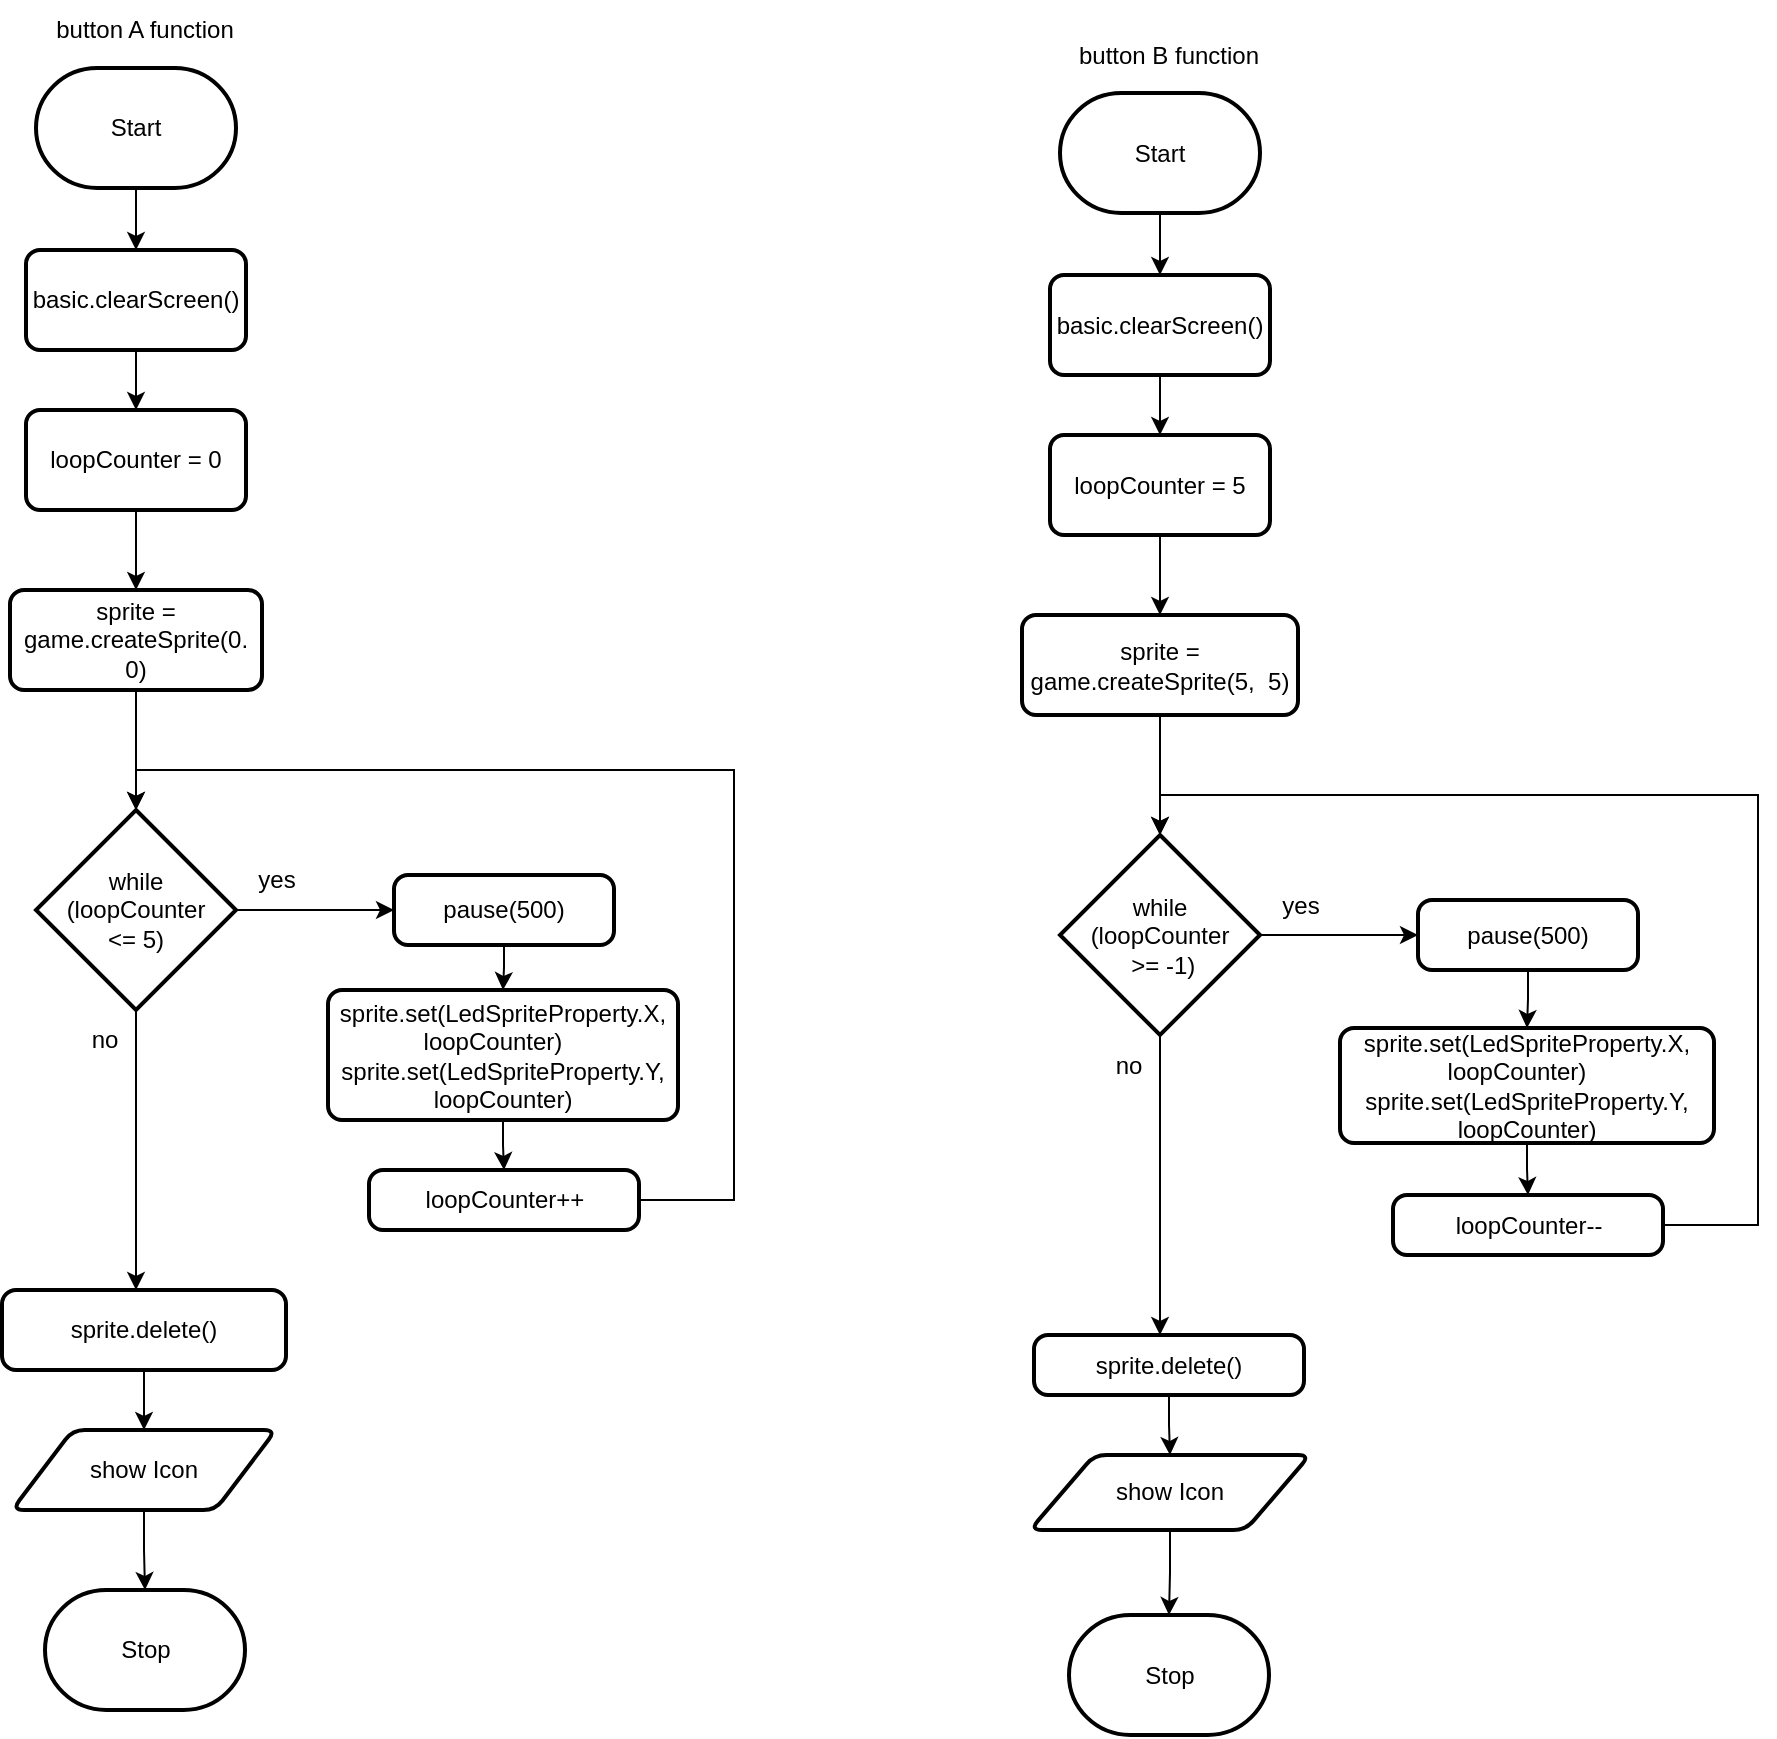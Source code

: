 <mxfile>
    <diagram id="HIP3nbAZw_EuaXWnEj3U" name="Page-1">
        <mxGraphModel dx="1064" dy="872" grid="1" gridSize="10" guides="1" tooltips="1" connect="1" arrows="1" fold="1" page="1" pageScale="1" pageWidth="850" pageHeight="1100" math="0" shadow="0">
            <root>
                <mxCell id="0"/>
                <mxCell id="1" parent="0"/>
                <mxCell id="7" value="" style="edgeStyle=orthogonalEdgeStyle;html=1;" parent="1" source="2" target="6" edge="1">
                    <mxGeometry relative="1" as="geometry"/>
                </mxCell>
                <mxCell id="2" value="Start" style="strokeWidth=2;html=1;shape=mxgraph.flowchart.terminator;whiteSpace=wrap;" parent="1" vertex="1">
                    <mxGeometry x="371" y="79" width="100" height="60" as="geometry"/>
                </mxCell>
                <mxCell id="3" value="Stop" style="strokeWidth=2;html=1;shape=mxgraph.flowchart.terminator;whiteSpace=wrap;" parent="1" vertex="1">
                    <mxGeometry x="375.5" y="840" width="100" height="60" as="geometry"/>
                </mxCell>
                <mxCell id="5" value="button A function" style="text;html=1;align=center;verticalAlign=middle;resizable=0;points=[];autosize=1;strokeColor=none;fillColor=none;" parent="1" vertex="1">
                    <mxGeometry x="370" y="45" width="110" height="30" as="geometry"/>
                </mxCell>
                <mxCell id="12" value="" style="edgeStyle=orthogonalEdgeStyle;html=1;" parent="1" source="6" target="8" edge="1">
                    <mxGeometry relative="1" as="geometry"/>
                </mxCell>
                <mxCell id="6" value="basic.clearScreen()" style="rounded=1;whiteSpace=wrap;html=1;absoluteArcSize=1;arcSize=14;strokeWidth=2;" parent="1" vertex="1">
                    <mxGeometry x="366" y="170" width="110" height="50" as="geometry"/>
                </mxCell>
                <mxCell id="13" value="" style="edgeStyle=orthogonalEdgeStyle;html=1;rounded=0;" parent="1" source="8" target="9" edge="1">
                    <mxGeometry relative="1" as="geometry"/>
                </mxCell>
                <mxCell id="8" value="loopCounter = 0&lt;span style=&quot;color: rgba(0, 0, 0, 0); font-family: monospace; font-size: 0px; text-align: start;&quot;&gt;%3CmxGraphModel%3E%3Croot%3E%3CmxCell%20id%3D%220%22%2F%3E%3CmxCell%20id%3D%221%22%20parent%3D%220%22%2F%3E%3CmxCell%20id%3D%222%22%20value%3D%22basic.clearScreen()%22%20style%3D%22rounded%3D1%3BwhiteSpace%3Dwrap%3Bhtml%3D1%3BabsoluteArcSize%3D1%3BarcSize%3D14%3BstrokeWidth%3D2%3B%22%20vertex%3D%221%22%20parent%3D%221%22%3E%3CmxGeometry%20x%3D%22365%22%20y%3D%22170%22%20width%3D%22110%22%20height%3D%2250%22%20as%3D%22geometry%22%2F%3E%3C%2FmxCell%3E%3C%2Froot%3E%3C%2FmxGraphModel%3E&lt;/span&gt;" style="rounded=1;whiteSpace=wrap;html=1;absoluteArcSize=1;arcSize=14;strokeWidth=2;" parent="1" vertex="1">
                    <mxGeometry x="366" y="250" width="110" height="50" as="geometry"/>
                </mxCell>
                <mxCell id="18" value="" style="edgeStyle=orthogonalEdgeStyle;html=1;rounded=0;" parent="1" source="9" target="11" edge="1">
                    <mxGeometry relative="1" as="geometry"/>
                </mxCell>
                <mxCell id="9" value="sprite = game.createSprite(0. 0)" style="rounded=1;whiteSpace=wrap;html=1;absoluteArcSize=1;arcSize=14;strokeWidth=2;" parent="1" vertex="1">
                    <mxGeometry x="358" y="340" width="126" height="50" as="geometry"/>
                </mxCell>
                <mxCell id="20" value="" style="edgeStyle=orthogonalEdgeStyle;html=1;rounded=0;" parent="1" source="11" target="19" edge="1">
                    <mxGeometry relative="1" as="geometry"/>
                </mxCell>
                <mxCell id="29" style="edgeStyle=orthogonalEdgeStyle;rounded=0;html=1;" parent="1" source="11" target="26" edge="1">
                    <mxGeometry relative="1" as="geometry">
                        <Array as="points">
                            <mxPoint x="421" y="660"/>
                            <mxPoint x="421" y="660"/>
                        </Array>
                    </mxGeometry>
                </mxCell>
                <mxCell id="11" value="while (loopCounter &lt;br&gt;&amp;lt;= 5)" style="strokeWidth=2;html=1;shape=mxgraph.flowchart.decision;whiteSpace=wrap;" parent="1" vertex="1">
                    <mxGeometry x="371" y="450" width="100" height="100" as="geometry"/>
                </mxCell>
                <mxCell id="22" value="" style="edgeStyle=orthogonalEdgeStyle;rounded=0;html=1;" parent="1" source="19" target="21" edge="1">
                    <mxGeometry relative="1" as="geometry"/>
                </mxCell>
                <mxCell id="19" value="pause(500)" style="rounded=1;whiteSpace=wrap;html=1;absoluteArcSize=1;arcSize=14;strokeWidth=2;" parent="1" vertex="1">
                    <mxGeometry x="550" y="482.5" width="110" height="35" as="geometry"/>
                </mxCell>
                <mxCell id="24" value="" style="edgeStyle=orthogonalEdgeStyle;rounded=0;html=1;" parent="1" source="21" target="23" edge="1">
                    <mxGeometry relative="1" as="geometry"/>
                </mxCell>
                <mxCell id="21" value="&lt;div&gt;sprite.set(LedSpriteProperty.X, loopCounter)&lt;span style=&quot;background-color: initial;&quot;&gt;&amp;nbsp; &amp;nbsp; sprite.set(LedSpriteProperty.Y, loopCounter)&lt;/span&gt;&lt;/div&gt;" style="rounded=1;whiteSpace=wrap;html=1;absoluteArcSize=1;arcSize=14;strokeWidth=2;" parent="1" vertex="1">
                    <mxGeometry x="517" y="540" width="175" height="65" as="geometry"/>
                </mxCell>
                <mxCell id="31" style="edgeStyle=orthogonalEdgeStyle;rounded=0;html=1;entryX=0.5;entryY=0;entryDx=0;entryDy=0;entryPerimeter=0;" parent="1" source="23" target="11" edge="1">
                    <mxGeometry relative="1" as="geometry">
                        <Array as="points">
                            <mxPoint x="720" y="645"/>
                            <mxPoint x="720" y="430"/>
                            <mxPoint x="421" y="430"/>
                        </Array>
                    </mxGeometry>
                </mxCell>
                <mxCell id="23" value="loopCounter++" style="rounded=1;whiteSpace=wrap;html=1;absoluteArcSize=1;arcSize=14;strokeWidth=2;" parent="1" vertex="1">
                    <mxGeometry x="537.5" y="630" width="135" height="30" as="geometry"/>
                </mxCell>
                <mxCell id="30" value="" style="edgeStyle=orthogonalEdgeStyle;rounded=0;html=1;" parent="1" source="26" target="27" edge="1">
                    <mxGeometry relative="1" as="geometry"/>
                </mxCell>
                <mxCell id="26" value="sprite.delete()" style="rounded=1;whiteSpace=wrap;html=1;absoluteArcSize=1;arcSize=14;strokeWidth=2;" parent="1" vertex="1">
                    <mxGeometry x="354" y="690" width="142" height="40" as="geometry"/>
                </mxCell>
                <mxCell id="28" value="" style="edgeStyle=orthogonalEdgeStyle;rounded=0;html=1;" parent="1" source="27" target="3" edge="1">
                    <mxGeometry relative="1" as="geometry"/>
                </mxCell>
                <mxCell id="27" value="show Icon" style="shape=parallelogram;html=1;strokeWidth=2;perimeter=parallelogramPerimeter;whiteSpace=wrap;rounded=1;arcSize=12;size=0.23;fontFamily=Helvetica;fontSize=12;fontColor=default;align=center;strokeColor=default;fillColor=default;" parent="1" vertex="1">
                    <mxGeometry x="359" y="760" width="132" height="40" as="geometry"/>
                </mxCell>
                <mxCell id="32" value="yes" style="text;html=1;align=center;verticalAlign=middle;resizable=0;points=[];autosize=1;strokeColor=none;fillColor=none;" parent="1" vertex="1">
                    <mxGeometry x="471" y="470" width="40" height="30" as="geometry"/>
                </mxCell>
                <mxCell id="33" value="no" style="text;html=1;align=center;verticalAlign=middle;resizable=0;points=[];autosize=1;strokeColor=none;fillColor=none;" parent="1" vertex="1">
                    <mxGeometry x="385" y="550" width="40" height="30" as="geometry"/>
                </mxCell>
                <mxCell id="34" value="" style="edgeStyle=orthogonalEdgeStyle;html=1;" parent="1" source="35" target="39" edge="1">
                    <mxGeometry relative="1" as="geometry"/>
                </mxCell>
                <mxCell id="35" value="Start" style="strokeWidth=2;html=1;shape=mxgraph.flowchart.terminator;whiteSpace=wrap;" parent="1" vertex="1">
                    <mxGeometry x="883" y="91.5" width="100" height="60" as="geometry"/>
                </mxCell>
                <mxCell id="36" value="Stop" style="strokeWidth=2;html=1;shape=mxgraph.flowchart.terminator;whiteSpace=wrap;" parent="1" vertex="1">
                    <mxGeometry x="887.5" y="852.5" width="100" height="60" as="geometry"/>
                </mxCell>
                <mxCell id="37" value="button B function" style="text;html=1;align=center;verticalAlign=middle;resizable=0;points=[];autosize=1;strokeColor=none;fillColor=none;" parent="1" vertex="1">
                    <mxGeometry x="882" y="57.5" width="110" height="30" as="geometry"/>
                </mxCell>
                <mxCell id="38" value="" style="edgeStyle=orthogonalEdgeStyle;html=1;" parent="1" source="39" target="41" edge="1">
                    <mxGeometry relative="1" as="geometry"/>
                </mxCell>
                <mxCell id="39" value="basic.clearScreen()" style="rounded=1;whiteSpace=wrap;html=1;absoluteArcSize=1;arcSize=14;strokeWidth=2;" parent="1" vertex="1">
                    <mxGeometry x="878" y="182.5" width="110" height="50" as="geometry"/>
                </mxCell>
                <mxCell id="40" value="" style="edgeStyle=orthogonalEdgeStyle;html=1;rounded=0;" parent="1" source="41" target="43" edge="1">
                    <mxGeometry relative="1" as="geometry"/>
                </mxCell>
                <mxCell id="41" value="loopCounter = 5&lt;span style=&quot;color: rgba(0, 0, 0, 0); font-family: monospace; font-size: 0px; text-align: start;&quot;&gt;%3CmxGraphModel%3E%3Croot%3E%3CmxCell%20id%3D%220%22%2F%3E%3CmxCell%20id%3D%221%22%20parent%3D%220%22%2F%3E%3CmxCell%20id%3D%222%22%20value%3D%22basic.clearScreen()%22%20style%3D%22rounded%3D1%3BwhiteSpace%3Dwrap%3Bhtml%3D1%3BabsoluteArcSize%3D1%3BarcSize%3D14%3BstrokeWidth%3D2%3B%22%20vertex%3D%221%22%20parent%3D%221%22%3E%3CmxGeometry%20x%3D%22365%22%20y%3D%22170%22%20width%3D%22110%22%20height%3D%2250%22%20as%3D%22geometry%22%2F%3E%3C%2FmxCell%3E%3C%2Froot%3E%3C%2FmxGraphModel%35&lt;/span&gt;" style="rounded=1;whiteSpace=wrap;html=1;absoluteArcSize=1;arcSize=14;strokeWidth=2;" parent="1" vertex="1">
                    <mxGeometry x="878" y="262.5" width="110" height="50" as="geometry"/>
                </mxCell>
                <mxCell id="42" value="" style="edgeStyle=orthogonalEdgeStyle;html=1;rounded=0;" parent="1" source="43" target="46" edge="1">
                    <mxGeometry relative="1" as="geometry"/>
                </mxCell>
                <mxCell id="43" value="sprite = game.createSprite(5,&amp;nbsp; 5)" style="rounded=1;whiteSpace=wrap;html=1;absoluteArcSize=1;arcSize=14;strokeWidth=2;" parent="1" vertex="1">
                    <mxGeometry x="864" y="352.5" width="138" height="50" as="geometry"/>
                </mxCell>
                <mxCell id="44" value="" style="edgeStyle=orthogonalEdgeStyle;html=1;rounded=0;" parent="1" source="46" target="48" edge="1">
                    <mxGeometry relative="1" as="geometry"/>
                </mxCell>
                <mxCell id="45" style="edgeStyle=orthogonalEdgeStyle;rounded=0;html=1;" parent="1" source="46" target="54" edge="1">
                    <mxGeometry relative="1" as="geometry">
                        <Array as="points">
                            <mxPoint x="933" y="672.5"/>
                            <mxPoint x="933" y="672.5"/>
                        </Array>
                    </mxGeometry>
                </mxCell>
                <mxCell id="46" value="while (loopCounter&lt;br&gt;&amp;nbsp;&amp;gt;= -1)" style="strokeWidth=2;html=1;shape=mxgraph.flowchart.decision;whiteSpace=wrap;" parent="1" vertex="1">
                    <mxGeometry x="883" y="462.5" width="100" height="100" as="geometry"/>
                </mxCell>
                <mxCell id="47" value="" style="edgeStyle=orthogonalEdgeStyle;rounded=0;html=1;" parent="1" source="48" target="50" edge="1">
                    <mxGeometry relative="1" as="geometry"/>
                </mxCell>
                <mxCell id="48" value="pause(500)" style="rounded=1;whiteSpace=wrap;html=1;absoluteArcSize=1;arcSize=14;strokeWidth=2;" parent="1" vertex="1">
                    <mxGeometry x="1062" y="495" width="110" height="35" as="geometry"/>
                </mxCell>
                <mxCell id="49" value="" style="edgeStyle=orthogonalEdgeStyle;rounded=0;html=1;" parent="1" source="50" target="52" edge="1">
                    <mxGeometry relative="1" as="geometry"/>
                </mxCell>
                <mxCell id="50" value="&lt;div&gt;sprite.set(LedSpriteProperty.X, loopCounter)&lt;span style=&quot;background-color: initial;&quot;&gt;&amp;nbsp; &amp;nbsp; sprite.set(LedSpriteProperty.Y, loopCounter)&lt;/span&gt;&lt;/div&gt;" style="rounded=1;whiteSpace=wrap;html=1;absoluteArcSize=1;arcSize=14;strokeWidth=2;" parent="1" vertex="1">
                    <mxGeometry x="1023" y="559" width="187" height="57.5" as="geometry"/>
                </mxCell>
                <mxCell id="51" style="edgeStyle=orthogonalEdgeStyle;rounded=0;html=1;entryX=0.5;entryY=0;entryDx=0;entryDy=0;entryPerimeter=0;" parent="1" source="52" target="46" edge="1">
                    <mxGeometry relative="1" as="geometry">
                        <Array as="points">
                            <mxPoint x="1232" y="657.5"/>
                            <mxPoint x="1232" y="442.5"/>
                            <mxPoint x="933" y="442.5"/>
                        </Array>
                    </mxGeometry>
                </mxCell>
                <mxCell id="52" value="loopCounter--" style="rounded=1;whiteSpace=wrap;html=1;absoluteArcSize=1;arcSize=14;strokeWidth=2;" parent="1" vertex="1">
                    <mxGeometry x="1049.5" y="642.5" width="135" height="30" as="geometry"/>
                </mxCell>
                <mxCell id="53" value="" style="edgeStyle=orthogonalEdgeStyle;rounded=0;html=1;" parent="1" source="54" target="56" edge="1">
                    <mxGeometry relative="1" as="geometry"/>
                </mxCell>
                <mxCell id="54" value="sprite.delete()" style="rounded=1;whiteSpace=wrap;html=1;absoluteArcSize=1;arcSize=14;strokeWidth=2;" parent="1" vertex="1">
                    <mxGeometry x="870" y="712.5" width="135" height="30" as="geometry"/>
                </mxCell>
                <mxCell id="55" value="" style="edgeStyle=orthogonalEdgeStyle;rounded=0;html=1;" parent="1" source="56" target="36" edge="1">
                    <mxGeometry relative="1" as="geometry"/>
                </mxCell>
                <mxCell id="56" value="show Icon" style="shape=parallelogram;html=1;strokeWidth=2;perimeter=parallelogramPerimeter;whiteSpace=wrap;rounded=1;arcSize=12;size=0.23;fontFamily=Helvetica;fontSize=12;fontColor=default;align=center;strokeColor=default;fillColor=default;" parent="1" vertex="1">
                    <mxGeometry x="868" y="772.5" width="140" height="37.5" as="geometry"/>
                </mxCell>
                <mxCell id="57" value="yes" style="text;html=1;align=center;verticalAlign=middle;resizable=0;points=[];autosize=1;strokeColor=none;fillColor=none;" parent="1" vertex="1">
                    <mxGeometry x="983" y="482.5" width="40" height="30" as="geometry"/>
                </mxCell>
                <mxCell id="58" value="no" style="text;html=1;align=center;verticalAlign=middle;resizable=0;points=[];autosize=1;strokeColor=none;fillColor=none;" parent="1" vertex="1">
                    <mxGeometry x="897" y="562.5" width="40" height="30" as="geometry"/>
                </mxCell>
            </root>
        </mxGraphModel>
    </diagram>
</mxfile>